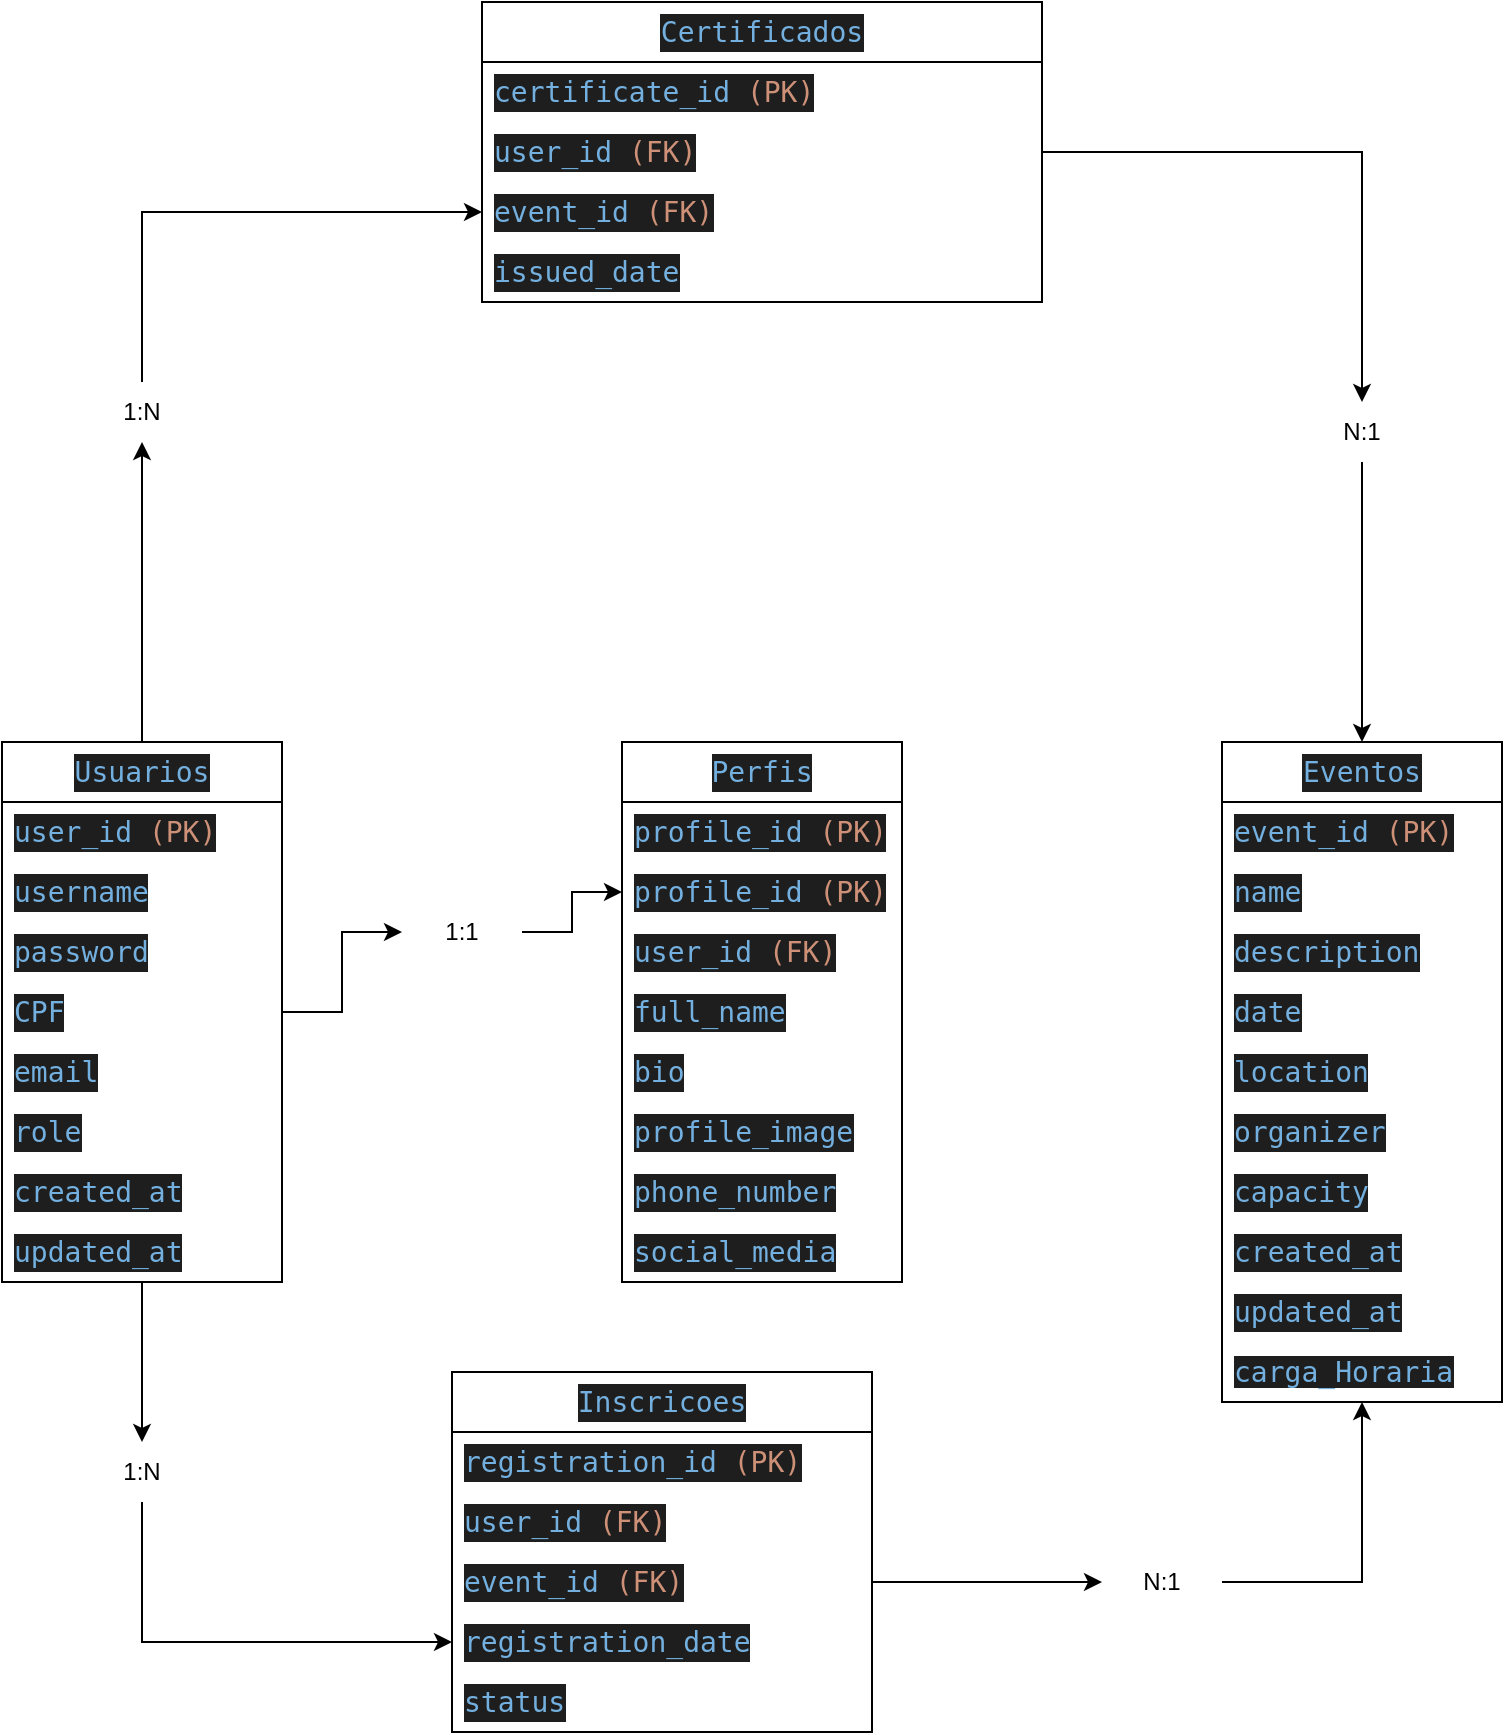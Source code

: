 <mxfile version="26.0.16">
  <diagram name="Página-1" id="Vv1YKM_OITbWBo2jA8QM">
    <mxGraphModel dx="978" dy="1703" grid="1" gridSize="10" guides="1" tooltips="1" connect="1" arrows="1" fold="1" page="1" pageScale="1" pageWidth="827" pageHeight="1169" math="0" shadow="0">
      <root>
        <mxCell id="0" />
        <mxCell id="1" parent="0" />
        <mxCell id="JBIiX5jxsR0tiEcZi-Hy-25" style="edgeStyle=orthogonalEdgeStyle;rounded=0;orthogonalLoop=1;jettySize=auto;html=1;entryX=0;entryY=0.5;entryDx=0;entryDy=0;" edge="1" parent="1" source="JBIiX5jxsR0tiEcZi-Hy-47" target="JBIiX5jxsR0tiEcZi-Hy-19">
          <mxGeometry relative="1" as="geometry" />
        </mxCell>
        <mxCell id="JBIiX5jxsR0tiEcZi-Hy-35" style="edgeStyle=orthogonalEdgeStyle;rounded=0;orthogonalLoop=1;jettySize=auto;html=1;entryX=0;entryY=0.5;entryDx=0;entryDy=0;" edge="1" parent="1" source="JBIiX5jxsR0tiEcZi-Hy-49" target="JBIiX5jxsR0tiEcZi-Hy-33">
          <mxGeometry relative="1" as="geometry" />
        </mxCell>
        <mxCell id="JBIiX5jxsR0tiEcZi-Hy-38" style="edgeStyle=orthogonalEdgeStyle;rounded=0;orthogonalLoop=1;jettySize=auto;html=1;entryX=0;entryY=0.5;entryDx=0;entryDy=0;" edge="1" parent="1" source="JBIiX5jxsR0tiEcZi-Hy-51" target="JBIiX5jxsR0tiEcZi-Hy-36">
          <mxGeometry relative="1" as="geometry" />
        </mxCell>
        <mxCell id="JBIiX5jxsR0tiEcZi-Hy-1" value="&lt;div style=&quot;background-color: rgb(30, 30, 30); font-family: &amp;quot;Droid Sans Mono&amp;quot;, &amp;quot;monospace&amp;quot;, monospace; font-size: 14px; line-height: 19px; white-space: pre; color: rgb(212, 212, 212);&quot;&gt;&lt;span style=&quot;color: rgb(116, 176, 223);&quot;&gt;Usua&lt;/span&gt;&lt;span style=&quot;color: rgb(116, 176, 223);&quot;&gt;rios&lt;/span&gt;&lt;/div&gt;" style="swimlane;fontStyle=0;childLayout=stackLayout;horizontal=1;startSize=30;horizontalStack=0;resizeParent=1;resizeParentMax=0;resizeLast=0;collapsible=1;marginBottom=0;whiteSpace=wrap;html=1;" vertex="1" parent="1">
          <mxGeometry x="40" y="150" width="140" height="270" as="geometry" />
        </mxCell>
        <mxCell id="JBIiX5jxsR0tiEcZi-Hy-2" value="&lt;div style=&quot;color: rgb(212, 212, 212); background-color: rgb(30, 30, 30); font-family: &amp;quot;Droid Sans Mono&amp;quot;, &amp;quot;monospace&amp;quot;, monospace; font-size: 14px; line-height: 19px; white-space: pre;&quot;&gt;&lt;span style=&quot;color: #74b0df;&quot;&gt;user_id&lt;/span&gt; &lt;span style=&quot;color: #ce9178;&quot;&gt;(PK)&lt;/span&gt;&lt;/div&gt;" style="text;strokeColor=none;fillColor=none;align=left;verticalAlign=middle;spacingLeft=4;spacingRight=4;overflow=hidden;points=[[0,0.5],[1,0.5]];portConstraint=eastwest;rotatable=0;whiteSpace=wrap;html=1;" vertex="1" parent="JBIiX5jxsR0tiEcZi-Hy-1">
          <mxGeometry y="30" width="140" height="30" as="geometry" />
        </mxCell>
        <mxCell id="JBIiX5jxsR0tiEcZi-Hy-3" value="&lt;div style=&quot;color: rgb(212, 212, 212); background-color: rgb(30, 30, 30); font-family: &amp;quot;Droid Sans Mono&amp;quot;, &amp;quot;monospace&amp;quot;, monospace; font-size: 14px; line-height: 19px; white-space: pre;&quot;&gt;&lt;span style=&quot;color: #74b0df;&quot;&gt;username&lt;/span&gt;&lt;/div&gt;" style="text;strokeColor=none;fillColor=none;align=left;verticalAlign=middle;spacingLeft=4;spacingRight=4;overflow=hidden;points=[[0,0.5],[1,0.5]];portConstraint=eastwest;rotatable=0;whiteSpace=wrap;html=1;" vertex="1" parent="JBIiX5jxsR0tiEcZi-Hy-1">
          <mxGeometry y="60" width="140" height="30" as="geometry" />
        </mxCell>
        <mxCell id="JBIiX5jxsR0tiEcZi-Hy-4" value="&lt;div style=&quot;color: rgb(212, 212, 212); background-color: rgb(30, 30, 30); font-family: &amp;quot;Droid Sans Mono&amp;quot;, &amp;quot;monospace&amp;quot;, monospace; font-size: 14px; line-height: 19px; white-space: pre;&quot;&gt;&lt;span style=&quot;color: #74b0df;&quot;&gt;password&lt;/span&gt;&lt;/div&gt;" style="text;strokeColor=none;fillColor=none;align=left;verticalAlign=middle;spacingLeft=4;spacingRight=4;overflow=hidden;points=[[0,0.5],[1,0.5]];portConstraint=eastwest;rotatable=0;whiteSpace=wrap;html=1;" vertex="1" parent="JBIiX5jxsR0tiEcZi-Hy-1">
          <mxGeometry y="90" width="140" height="30" as="geometry" />
        </mxCell>
        <mxCell id="JBIiX5jxsR0tiEcZi-Hy-61" value="&lt;div style=&quot;color: rgb(212, 212, 212); background-color: rgb(30, 30, 30); font-family: &amp;quot;Droid Sans Mono&amp;quot;, &amp;quot;monospace&amp;quot;, monospace; font-size: 14px; line-height: 19px; white-space: pre;&quot;&gt;&lt;span style=&quot;color: #74b0df;&quot;&gt;CPF&lt;/span&gt;&lt;/div&gt;" style="text;strokeColor=none;fillColor=none;align=left;verticalAlign=middle;spacingLeft=4;spacingRight=4;overflow=hidden;points=[[0,0.5],[1,0.5]];portConstraint=eastwest;rotatable=0;whiteSpace=wrap;html=1;" vertex="1" parent="JBIiX5jxsR0tiEcZi-Hy-1">
          <mxGeometry y="120" width="140" height="30" as="geometry" />
        </mxCell>
        <mxCell id="JBIiX5jxsR0tiEcZi-Hy-21" value="&lt;div style=&quot;color: rgb(212, 212, 212); background-color: rgb(30, 30, 30); font-family: &amp;quot;Droid Sans Mono&amp;quot;, &amp;quot;monospace&amp;quot;, monospace; font-size: 14px; line-height: 19px; white-space: pre;&quot;&gt;&lt;span style=&quot;color: #74b0df;&quot;&gt;email&lt;/span&gt;&lt;/div&gt;" style="text;strokeColor=none;fillColor=none;align=left;verticalAlign=middle;spacingLeft=4;spacingRight=4;overflow=hidden;points=[[0,0.5],[1,0.5]];portConstraint=eastwest;rotatable=0;whiteSpace=wrap;html=1;" vertex="1" parent="JBIiX5jxsR0tiEcZi-Hy-1">
          <mxGeometry y="150" width="140" height="30" as="geometry" />
        </mxCell>
        <mxCell id="JBIiX5jxsR0tiEcZi-Hy-22" value="&lt;div style=&quot;color: rgb(212, 212, 212); background-color: rgb(30, 30, 30); font-family: &amp;quot;Droid Sans Mono&amp;quot;, &amp;quot;monospace&amp;quot;, monospace; font-size: 14px; line-height: 19px; white-space: pre;&quot;&gt;&lt;span style=&quot;color: #74b0df;&quot;&gt;role&lt;/span&gt;&lt;/div&gt;" style="text;strokeColor=none;fillColor=none;align=left;verticalAlign=middle;spacingLeft=4;spacingRight=4;overflow=hidden;points=[[0,0.5],[1,0.5]];portConstraint=eastwest;rotatable=0;whiteSpace=wrap;html=1;" vertex="1" parent="JBIiX5jxsR0tiEcZi-Hy-1">
          <mxGeometry y="180" width="140" height="30" as="geometry" />
        </mxCell>
        <mxCell id="JBIiX5jxsR0tiEcZi-Hy-23" value="&lt;div style=&quot;color: rgb(212, 212, 212); background-color: rgb(30, 30, 30); font-family: &amp;quot;Droid Sans Mono&amp;quot;, &amp;quot;monospace&amp;quot;, monospace; font-size: 14px; line-height: 19px; white-space: pre;&quot;&gt;&lt;span style=&quot;color: #74b0df;&quot;&gt;created_at&lt;/span&gt;&lt;/div&gt;" style="text;strokeColor=none;fillColor=none;align=left;verticalAlign=middle;spacingLeft=4;spacingRight=4;overflow=hidden;points=[[0,0.5],[1,0.5]];portConstraint=eastwest;rotatable=0;whiteSpace=wrap;html=1;" vertex="1" parent="JBIiX5jxsR0tiEcZi-Hy-1">
          <mxGeometry y="210" width="140" height="30" as="geometry" />
        </mxCell>
        <mxCell id="JBIiX5jxsR0tiEcZi-Hy-24" value="&lt;div style=&quot;color: rgb(212, 212, 212); background-color: rgb(30, 30, 30); font-family: &amp;quot;Droid Sans Mono&amp;quot;, &amp;quot;monospace&amp;quot;, monospace; font-size: 14px; line-height: 19px; white-space: pre;&quot;&gt;&lt;span style=&quot;color: #74b0df;&quot;&gt;updated_at&lt;/span&gt;&lt;/div&gt;" style="text;strokeColor=none;fillColor=none;align=left;verticalAlign=middle;spacingLeft=4;spacingRight=4;overflow=hidden;points=[[0,0.5],[1,0.5]];portConstraint=eastwest;rotatable=0;whiteSpace=wrap;html=1;" vertex="1" parent="JBIiX5jxsR0tiEcZi-Hy-1">
          <mxGeometry y="240" width="140" height="30" as="geometry" />
        </mxCell>
        <mxCell id="JBIiX5jxsR0tiEcZi-Hy-5" value="&lt;div style=&quot;color: #d4d4d4;background-color: #1e1e1e;font-family: &#39;Droid Sans Mono&#39;, &#39;monospace&#39;, monospace;font-weight: normal;font-size: 14px;line-height: 19px;white-space: pre;&quot;&gt;&lt;div&gt;&lt;span style=&quot;color: #74b0df;&quot;&gt;Eventos&lt;/span&gt;&lt;/div&gt;&lt;/div&gt;" style="swimlane;fontStyle=0;childLayout=stackLayout;horizontal=1;startSize=30;horizontalStack=0;resizeParent=1;resizeParentMax=0;resizeLast=0;collapsible=1;marginBottom=0;whiteSpace=wrap;html=1;" vertex="1" parent="1">
          <mxGeometry x="650" y="150" width="140" height="330" as="geometry" />
        </mxCell>
        <mxCell id="JBIiX5jxsR0tiEcZi-Hy-6" value="&lt;div style=&quot;color: rgb(212, 212, 212); background-color: rgb(30, 30, 30); font-family: &amp;quot;Droid Sans Mono&amp;quot;, &amp;quot;monospace&amp;quot;, monospace; font-size: 14px; line-height: 19px; white-space: pre;&quot;&gt;&lt;span style=&quot;color: #74b0df;&quot;&gt;event_id&lt;/span&gt; &lt;span style=&quot;color: #ce9178;&quot;&gt;(PK)&lt;/span&gt;&lt;/div&gt;" style="text;strokeColor=none;fillColor=none;align=left;verticalAlign=middle;spacingLeft=4;spacingRight=4;overflow=hidden;points=[[0,0.5],[1,0.5]];portConstraint=eastwest;rotatable=0;whiteSpace=wrap;html=1;" vertex="1" parent="JBIiX5jxsR0tiEcZi-Hy-5">
          <mxGeometry y="30" width="140" height="30" as="geometry" />
        </mxCell>
        <mxCell id="JBIiX5jxsR0tiEcZi-Hy-8" value="&lt;div style=&quot;color: rgb(212, 212, 212); background-color: rgb(30, 30, 30); font-family: &amp;quot;Droid Sans Mono&amp;quot;, &amp;quot;monospace&amp;quot;, monospace; font-size: 14px; line-height: 19px; white-space: pre;&quot;&gt;&lt;span style=&quot;color: #74b0df;&quot;&gt;name&lt;/span&gt;&lt;/div&gt;" style="text;strokeColor=none;fillColor=none;align=left;verticalAlign=middle;spacingLeft=4;spacingRight=4;overflow=hidden;points=[[0,0.5],[1,0.5]];portConstraint=eastwest;rotatable=0;whiteSpace=wrap;html=1;" vertex="1" parent="JBIiX5jxsR0tiEcZi-Hy-5">
          <mxGeometry y="60" width="140" height="30" as="geometry" />
        </mxCell>
        <mxCell id="JBIiX5jxsR0tiEcZi-Hy-7" value="&lt;div style=&quot;color: rgb(212, 212, 212); background-color: rgb(30, 30, 30); font-family: &amp;quot;Droid Sans Mono&amp;quot;, &amp;quot;monospace&amp;quot;, monospace; font-size: 14px; line-height: 19px; white-space: pre;&quot;&gt;&lt;span style=&quot;color: #74b0df;&quot;&gt;description&lt;/span&gt;&lt;/div&gt;" style="text;strokeColor=none;fillColor=none;align=left;verticalAlign=middle;spacingLeft=4;spacingRight=4;overflow=hidden;points=[[0,0.5],[1,0.5]];portConstraint=eastwest;rotatable=0;whiteSpace=wrap;html=1;" vertex="1" parent="JBIiX5jxsR0tiEcZi-Hy-5">
          <mxGeometry y="90" width="140" height="30" as="geometry" />
        </mxCell>
        <mxCell id="JBIiX5jxsR0tiEcZi-Hy-39" value="&lt;div style=&quot;color: #d4d4d4;background-color: #1e1e1e;font-family: &#39;Droid Sans Mono&#39;, &#39;monospace&#39;, monospace;font-weight: normal;font-size: 14px;line-height: 19px;white-space: pre;&quot;&gt;&lt;div&gt;&lt;span style=&quot;color: #74b0df;&quot;&gt;date&lt;/span&gt;&lt;/div&gt;&lt;/div&gt;" style="text;strokeColor=none;fillColor=none;align=left;verticalAlign=middle;spacingLeft=4;spacingRight=4;overflow=hidden;points=[[0,0.5],[1,0.5]];portConstraint=eastwest;rotatable=0;whiteSpace=wrap;html=1;" vertex="1" parent="JBIiX5jxsR0tiEcZi-Hy-5">
          <mxGeometry y="120" width="140" height="30" as="geometry" />
        </mxCell>
        <mxCell id="JBIiX5jxsR0tiEcZi-Hy-40" value="&lt;div style=&quot;color: #d4d4d4;background-color: #1e1e1e;font-family: &#39;Droid Sans Mono&#39;, &#39;monospace&#39;, monospace;font-weight: normal;font-size: 14px;line-height: 19px;white-space: pre;&quot;&gt;&lt;div&gt;&lt;span style=&quot;color: #74b0df;&quot;&gt;location&lt;/span&gt;&lt;/div&gt;&lt;/div&gt;" style="text;strokeColor=none;fillColor=none;align=left;verticalAlign=middle;spacingLeft=4;spacingRight=4;overflow=hidden;points=[[0,0.5],[1,0.5]];portConstraint=eastwest;rotatable=0;whiteSpace=wrap;html=1;" vertex="1" parent="JBIiX5jxsR0tiEcZi-Hy-5">
          <mxGeometry y="150" width="140" height="30" as="geometry" />
        </mxCell>
        <mxCell id="JBIiX5jxsR0tiEcZi-Hy-41" value="&lt;div style=&quot;color: #d4d4d4;background-color: #1e1e1e;font-family: &#39;Droid Sans Mono&#39;, &#39;monospace&#39;, monospace;font-weight: normal;font-size: 14px;line-height: 19px;white-space: pre;&quot;&gt;&lt;div&gt;&lt;span style=&quot;color: #74b0df;&quot;&gt;organizer&lt;/span&gt;&lt;/div&gt;&lt;/div&gt;" style="text;strokeColor=none;fillColor=none;align=left;verticalAlign=middle;spacingLeft=4;spacingRight=4;overflow=hidden;points=[[0,0.5],[1,0.5]];portConstraint=eastwest;rotatable=0;whiteSpace=wrap;html=1;" vertex="1" parent="JBIiX5jxsR0tiEcZi-Hy-5">
          <mxGeometry y="180" width="140" height="30" as="geometry" />
        </mxCell>
        <mxCell id="JBIiX5jxsR0tiEcZi-Hy-42" value="&lt;div style=&quot;color: #d4d4d4;background-color: #1e1e1e;font-family: &#39;Droid Sans Mono&#39;, &#39;monospace&#39;, monospace;font-weight: normal;font-size: 14px;line-height: 19px;white-space: pre;&quot;&gt;&lt;div&gt;&lt;span style=&quot;color: #74b0df;&quot;&gt;capacity&lt;/span&gt;&lt;/div&gt;&lt;/div&gt;" style="text;strokeColor=none;fillColor=none;align=left;verticalAlign=middle;spacingLeft=4;spacingRight=4;overflow=hidden;points=[[0,0.5],[1,0.5]];portConstraint=eastwest;rotatable=0;whiteSpace=wrap;html=1;" vertex="1" parent="JBIiX5jxsR0tiEcZi-Hy-5">
          <mxGeometry y="210" width="140" height="30" as="geometry" />
        </mxCell>
        <mxCell id="JBIiX5jxsR0tiEcZi-Hy-43" value="&lt;div style=&quot;color: #d4d4d4;background-color: #1e1e1e;font-family: &#39;Droid Sans Mono&#39;, &#39;monospace&#39;, monospace;font-weight: normal;font-size: 14px;line-height: 19px;white-space: pre;&quot;&gt;&lt;div&gt;&lt;span style=&quot;color: #74b0df;&quot;&gt;created_at&lt;/span&gt;&lt;/div&gt;&lt;/div&gt;" style="text;strokeColor=none;fillColor=none;align=left;verticalAlign=middle;spacingLeft=4;spacingRight=4;overflow=hidden;points=[[0,0.5],[1,0.5]];portConstraint=eastwest;rotatable=0;whiteSpace=wrap;html=1;" vertex="1" parent="JBIiX5jxsR0tiEcZi-Hy-5">
          <mxGeometry y="240" width="140" height="30" as="geometry" />
        </mxCell>
        <mxCell id="JBIiX5jxsR0tiEcZi-Hy-44" value="&lt;div style=&quot;color: #d4d4d4;background-color: #1e1e1e;font-family: &#39;Droid Sans Mono&#39;, &#39;monospace&#39;, monospace;font-weight: normal;font-size: 14px;line-height: 19px;white-space: pre;&quot;&gt;&lt;div&gt;&lt;span style=&quot;color: #74b0df;&quot;&gt;updated_at&lt;/span&gt;&lt;/div&gt;&lt;/div&gt;" style="text;strokeColor=none;fillColor=none;align=left;verticalAlign=middle;spacingLeft=4;spacingRight=4;overflow=hidden;points=[[0,0.5],[1,0.5]];portConstraint=eastwest;rotatable=0;whiteSpace=wrap;html=1;" vertex="1" parent="JBIiX5jxsR0tiEcZi-Hy-5">
          <mxGeometry y="270" width="140" height="30" as="geometry" />
        </mxCell>
        <mxCell id="JBIiX5jxsR0tiEcZi-Hy-58" value="&lt;span style=&quot;color: rgb(116, 176, 223); font-family: &amp;quot;Droid Sans Mono&amp;quot;, monospace, monospace; font-size: 14px; font-style: normal; font-variant-ligatures: normal; font-variant-caps: normal; font-weight: 400; letter-spacing: normal; orphans: 2; text-align: left; text-indent: 0px; text-transform: none; widows: 2; word-spacing: 0px; -webkit-text-stroke-width: 0px; white-space: pre; background-color: rgb(30, 30, 30); text-decoration-thickness: initial; text-decoration-style: initial; text-decoration-color: initial; display: inline !important; float: none;&quot;&gt;carga_Horaria&lt;/span&gt;" style="text;strokeColor=none;fillColor=none;align=left;verticalAlign=middle;spacingLeft=4;spacingRight=4;overflow=hidden;points=[[0,0.5],[1,0.5]];portConstraint=eastwest;rotatable=0;whiteSpace=wrap;html=1;" vertex="1" parent="JBIiX5jxsR0tiEcZi-Hy-5">
          <mxGeometry y="300" width="140" height="30" as="geometry" />
        </mxCell>
        <mxCell id="JBIiX5jxsR0tiEcZi-Hy-9" value="&lt;div style=&quot;background-color: rgb(30, 30, 30); font-family: &amp;quot;Droid Sans Mono&amp;quot;, &amp;quot;monospace&amp;quot;, monospace; font-weight: normal; font-size: 14px; line-height: 19px; white-space: pre; color: rgb(212, 212, 212);&quot;&gt;&lt;div style=&quot;line-height: 19px;&quot;&gt;&lt;span style=&quot;color: rgb(116, 176, 223);&quot;&gt;Inscricoes&lt;/span&gt;&lt;/div&gt;&lt;/div&gt;" style="swimlane;fontStyle=0;childLayout=stackLayout;horizontal=1;startSize=30;horizontalStack=0;resizeParent=1;resizeParentMax=0;resizeLast=0;collapsible=1;marginBottom=0;whiteSpace=wrap;html=1;" vertex="1" parent="1">
          <mxGeometry x="265" y="465" width="210" height="180" as="geometry" />
        </mxCell>
        <mxCell id="JBIiX5jxsR0tiEcZi-Hy-10" value="&lt;div style=&quot;color: rgb(212, 212, 212); background-color: rgb(30, 30, 30); font-family: &amp;quot;Droid Sans Mono&amp;quot;, &amp;quot;monospace&amp;quot;, monospace; font-size: 14px; line-height: 19px; white-space: pre;&quot;&gt;&lt;span style=&quot;color: #74b0df;&quot;&gt;registration_id&lt;/span&gt; &lt;span style=&quot;color: #ce9178;&quot;&gt;(PK)&lt;/span&gt;&lt;/div&gt;" style="text;strokeColor=none;fillColor=none;align=left;verticalAlign=middle;spacingLeft=4;spacingRight=4;overflow=hidden;points=[[0,0.5],[1,0.5]];portConstraint=eastwest;rotatable=0;whiteSpace=wrap;html=1;" vertex="1" parent="JBIiX5jxsR0tiEcZi-Hy-9">
          <mxGeometry y="30" width="210" height="30" as="geometry" />
        </mxCell>
        <mxCell id="JBIiX5jxsR0tiEcZi-Hy-11" value="&lt;div style=&quot;color: rgb(212, 212, 212); background-color: rgb(30, 30, 30); font-family: &amp;quot;Droid Sans Mono&amp;quot;, &amp;quot;monospace&amp;quot;, monospace; font-size: 14px; line-height: 19px; white-space: pre;&quot;&gt;&lt;span style=&quot;color: #74b0df;&quot;&gt;user_id&lt;/span&gt; &lt;span style=&quot;color: #ce9178;&quot;&gt;(FK)&lt;/span&gt;&lt;/div&gt;" style="text;strokeColor=none;fillColor=none;align=left;verticalAlign=middle;spacingLeft=4;spacingRight=4;overflow=hidden;points=[[0,0.5],[1,0.5]];portConstraint=eastwest;rotatable=0;whiteSpace=wrap;html=1;" vertex="1" parent="JBIiX5jxsR0tiEcZi-Hy-9">
          <mxGeometry y="60" width="210" height="30" as="geometry" />
        </mxCell>
        <mxCell id="JBIiX5jxsR0tiEcZi-Hy-12" value="&lt;div style=&quot;color: rgb(212, 212, 212); background-color: rgb(30, 30, 30); font-family: &amp;quot;Droid Sans Mono&amp;quot;, &amp;quot;monospace&amp;quot;, monospace; font-size: 14px; line-height: 19px; white-space: pre;&quot;&gt;&lt;span style=&quot;color: #74b0df;&quot;&gt;event_id&lt;/span&gt; &lt;span style=&quot;color: #ce9178;&quot;&gt;(FK)&lt;/span&gt;&lt;/div&gt;" style="text;strokeColor=none;fillColor=none;align=left;verticalAlign=middle;spacingLeft=4;spacingRight=4;overflow=hidden;points=[[0,0.5],[1,0.5]];portConstraint=eastwest;rotatable=0;whiteSpace=wrap;html=1;" vertex="1" parent="JBIiX5jxsR0tiEcZi-Hy-9">
          <mxGeometry y="90" width="210" height="30" as="geometry" />
        </mxCell>
        <mxCell id="JBIiX5jxsR0tiEcZi-Hy-33" value="&lt;div style=&quot;color: rgb(212, 212, 212); background-color: rgb(30, 30, 30); font-family: &amp;quot;Droid Sans Mono&amp;quot;, &amp;quot;monospace&amp;quot;, monospace; font-size: 14px; line-height: 19px; white-space: pre;&quot;&gt;&lt;span style=&quot;color: #74b0df;&quot;&gt;registration_date&lt;/span&gt;&lt;/div&gt;" style="text;strokeColor=none;fillColor=none;align=left;verticalAlign=middle;spacingLeft=4;spacingRight=4;overflow=hidden;points=[[0,0.5],[1,0.5]];portConstraint=eastwest;rotatable=0;whiteSpace=wrap;html=1;" vertex="1" parent="JBIiX5jxsR0tiEcZi-Hy-9">
          <mxGeometry y="120" width="210" height="30" as="geometry" />
        </mxCell>
        <mxCell id="JBIiX5jxsR0tiEcZi-Hy-34" value="&lt;div style=&quot;color: #d4d4d4;background-color: #1e1e1e;font-family: &#39;Droid Sans Mono&#39;, &#39;monospace&#39;, monospace;font-weight: normal;font-size: 14px;line-height: 19px;white-space: pre;&quot;&gt;&lt;div&gt;&lt;span style=&quot;color: #74b0df;&quot;&gt;status&lt;/span&gt;&lt;/div&gt;&lt;/div&gt;" style="text;strokeColor=none;fillColor=none;align=left;verticalAlign=middle;spacingLeft=4;spacingRight=4;overflow=hidden;points=[[0,0.5],[1,0.5]];portConstraint=eastwest;rotatable=0;whiteSpace=wrap;html=1;" vertex="1" parent="JBIiX5jxsR0tiEcZi-Hy-9">
          <mxGeometry y="150" width="210" height="30" as="geometry" />
        </mxCell>
        <mxCell id="JBIiX5jxsR0tiEcZi-Hy-45" style="edgeStyle=orthogonalEdgeStyle;rounded=0;orthogonalLoop=1;jettySize=auto;html=1;entryX=0.5;entryY=0;entryDx=0;entryDy=0;" edge="1" parent="1" source="JBIiX5jxsR0tiEcZi-Hy-56" target="JBIiX5jxsR0tiEcZi-Hy-5">
          <mxGeometry relative="1" as="geometry" />
        </mxCell>
        <mxCell id="JBIiX5jxsR0tiEcZi-Hy-13" value="&lt;div style=&quot;color: rgb(212, 212, 212); background-color: rgb(30, 30, 30); font-family: &amp;quot;Droid Sans Mono&amp;quot;, &amp;quot;monospace&amp;quot;, monospace; font-size: 14px; line-height: 19px; white-space: pre;&quot;&gt;&lt;span style=&quot;color: #74b0df;&quot;&gt;Certificados&lt;/span&gt;&lt;/div&gt;" style="swimlane;fontStyle=0;childLayout=stackLayout;horizontal=1;startSize=30;horizontalStack=0;resizeParent=1;resizeParentMax=0;resizeLast=0;collapsible=1;marginBottom=0;whiteSpace=wrap;html=1;" vertex="1" parent="1">
          <mxGeometry x="280" y="-220" width="280" height="150" as="geometry" />
        </mxCell>
        <mxCell id="JBIiX5jxsR0tiEcZi-Hy-14" value="&lt;div style=&quot;color: rgb(212, 212, 212); background-color: rgb(30, 30, 30); font-family: &amp;quot;Droid Sans Mono&amp;quot;, &amp;quot;monospace&amp;quot;, monospace; font-size: 14px; line-height: 19px; white-space: pre;&quot;&gt;&lt;span style=&quot;color: #74b0df;&quot;&gt;certificate_id&lt;/span&gt; &lt;span style=&quot;color: #ce9178;&quot;&gt;(PK)&lt;/span&gt;&lt;/div&gt;" style="text;strokeColor=none;fillColor=none;align=left;verticalAlign=middle;spacingLeft=4;spacingRight=4;overflow=hidden;points=[[0,0.5],[1,0.5]];portConstraint=eastwest;rotatable=0;whiteSpace=wrap;html=1;" vertex="1" parent="JBIiX5jxsR0tiEcZi-Hy-13">
          <mxGeometry y="30" width="280" height="30" as="geometry" />
        </mxCell>
        <mxCell id="JBIiX5jxsR0tiEcZi-Hy-15" value="&lt;div style=&quot;color: rgb(212, 212, 212); background-color: rgb(30, 30, 30); font-family: &amp;quot;Droid Sans Mono&amp;quot;, &amp;quot;monospace&amp;quot;, monospace; font-size: 14px; line-height: 19px; white-space: pre;&quot;&gt;&lt;span style=&quot;color: #74b0df;&quot;&gt;user_id&lt;/span&gt; &lt;span style=&quot;color: #ce9178;&quot;&gt;(FK)&lt;/span&gt;&lt;/div&gt;" style="text;strokeColor=none;fillColor=none;align=left;verticalAlign=middle;spacingLeft=4;spacingRight=4;overflow=hidden;points=[[0,0.5],[1,0.5]];portConstraint=eastwest;rotatable=0;whiteSpace=wrap;html=1;" vertex="1" parent="JBIiX5jxsR0tiEcZi-Hy-13">
          <mxGeometry y="60" width="280" height="30" as="geometry" />
        </mxCell>
        <mxCell id="JBIiX5jxsR0tiEcZi-Hy-36" value="&lt;div style=&quot;color: rgb(212, 212, 212); background-color: rgb(30, 30, 30); font-family: &amp;quot;Droid Sans Mono&amp;quot;, &amp;quot;monospace&amp;quot;, monospace; font-size: 14px; line-height: 19px; white-space: pre;&quot;&gt;&lt;span style=&quot;color: #74b0df;&quot;&gt;event_id&lt;/span&gt; &lt;span style=&quot;color: #ce9178;&quot;&gt;(FK)&lt;/span&gt;&lt;/div&gt;" style="text;strokeColor=none;fillColor=none;align=left;verticalAlign=middle;spacingLeft=4;spacingRight=4;overflow=hidden;points=[[0,0.5],[1,0.5]];portConstraint=eastwest;rotatable=0;whiteSpace=wrap;html=1;" vertex="1" parent="JBIiX5jxsR0tiEcZi-Hy-13">
          <mxGeometry y="90" width="280" height="30" as="geometry" />
        </mxCell>
        <mxCell id="JBIiX5jxsR0tiEcZi-Hy-37" value="&lt;div style=&quot;color: rgb(212, 212, 212); background-color: rgb(30, 30, 30); font-family: &amp;quot;Droid Sans Mono&amp;quot;, &amp;quot;monospace&amp;quot;, monospace; font-size: 14px; line-height: 19px; white-space: pre;&quot;&gt;&lt;span style=&quot;color: #74b0df;&quot;&gt;issued_date&lt;/span&gt;&lt;/div&gt;" style="text;strokeColor=none;fillColor=none;align=left;verticalAlign=middle;spacingLeft=4;spacingRight=4;overflow=hidden;points=[[0,0.5],[1,0.5]];portConstraint=eastwest;rotatable=0;whiteSpace=wrap;html=1;" vertex="1" parent="JBIiX5jxsR0tiEcZi-Hy-13">
          <mxGeometry y="120" width="280" height="30" as="geometry" />
        </mxCell>
        <mxCell id="JBIiX5jxsR0tiEcZi-Hy-17" value="&lt;div style=&quot;color: rgb(212, 212, 212); background-color: rgb(30, 30, 30); font-family: &amp;quot;Droid Sans Mono&amp;quot;, &amp;quot;monospace&amp;quot;, monospace; font-size: 14px; line-height: 19px; white-space: pre;&quot;&gt;&lt;span style=&quot;color: #74b0df;&quot;&gt;Perfis&lt;/span&gt;&lt;/div&gt;" style="swimlane;fontStyle=0;childLayout=stackLayout;horizontal=1;startSize=30;horizontalStack=0;resizeParent=1;resizeParentMax=0;resizeLast=0;collapsible=1;marginBottom=0;whiteSpace=wrap;html=1;" vertex="1" parent="1">
          <mxGeometry x="350" y="150" width="140" height="270" as="geometry" />
        </mxCell>
        <mxCell id="JBIiX5jxsR0tiEcZi-Hy-18" value="&lt;div style=&quot;color: rgb(212, 212, 212); background-color: rgb(30, 30, 30); font-family: &amp;quot;Droid Sans Mono&amp;quot;, &amp;quot;monospace&amp;quot;, monospace; font-size: 14px; line-height: 19px; white-space: pre;&quot;&gt;&lt;span style=&quot;color: #74b0df;&quot;&gt;profile_id&lt;/span&gt; &lt;span style=&quot;color: #ce9178;&quot;&gt;(PK)&lt;/span&gt;&lt;/div&gt;" style="text;strokeColor=none;fillColor=none;align=left;verticalAlign=middle;spacingLeft=4;spacingRight=4;overflow=hidden;points=[[0,0.5],[1,0.5]];portConstraint=eastwest;rotatable=0;whiteSpace=wrap;html=1;" vertex="1" parent="JBIiX5jxsR0tiEcZi-Hy-17">
          <mxGeometry y="30" width="140" height="30" as="geometry" />
        </mxCell>
        <mxCell id="JBIiX5jxsR0tiEcZi-Hy-19" value="&lt;div style=&quot;color: rgb(212, 212, 212); background-color: rgb(30, 30, 30); font-family: &amp;quot;Droid Sans Mono&amp;quot;, &amp;quot;monospace&amp;quot;, monospace; font-size: 14px; line-height: 19px; white-space: pre;&quot;&gt;&lt;span style=&quot;color: #74b0df;&quot;&gt;profile_id&lt;/span&gt; &lt;span style=&quot;color: #ce9178;&quot;&gt;(PK)&lt;/span&gt;&lt;/div&gt;" style="text;strokeColor=none;fillColor=none;align=left;verticalAlign=middle;spacingLeft=4;spacingRight=4;overflow=hidden;points=[[0,0.5],[1,0.5]];portConstraint=eastwest;rotatable=0;whiteSpace=wrap;html=1;" vertex="1" parent="JBIiX5jxsR0tiEcZi-Hy-17">
          <mxGeometry y="60" width="140" height="30" as="geometry" />
        </mxCell>
        <mxCell id="JBIiX5jxsR0tiEcZi-Hy-20" value="&lt;div style=&quot;color: rgb(212, 212, 212); background-color: rgb(30, 30, 30); font-family: &amp;quot;Droid Sans Mono&amp;quot;, &amp;quot;monospace&amp;quot;, monospace; font-size: 14px; line-height: 19px; white-space: pre;&quot;&gt;&lt;span style=&quot;color: #74b0df;&quot;&gt;user_id&lt;/span&gt; &lt;span style=&quot;color: #ce9178;&quot;&gt;(FK)&lt;/span&gt;&lt;/div&gt;" style="text;strokeColor=none;fillColor=none;align=left;verticalAlign=middle;spacingLeft=4;spacingRight=4;overflow=hidden;points=[[0,0.5],[1,0.5]];portConstraint=eastwest;rotatable=0;whiteSpace=wrap;html=1;" vertex="1" parent="JBIiX5jxsR0tiEcZi-Hy-17">
          <mxGeometry y="90" width="140" height="30" as="geometry" />
        </mxCell>
        <mxCell id="JBIiX5jxsR0tiEcZi-Hy-28" value="&lt;div style=&quot;color: rgb(212, 212, 212); background-color: rgb(30, 30, 30); font-family: &amp;quot;Droid Sans Mono&amp;quot;, &amp;quot;monospace&amp;quot;, monospace; font-size: 14px; line-height: 19px; white-space: pre;&quot;&gt;&lt;span style=&quot;color: #74b0df;&quot;&gt;full_name&lt;/span&gt;&lt;/div&gt;" style="text;strokeColor=none;fillColor=none;align=left;verticalAlign=middle;spacingLeft=4;spacingRight=4;overflow=hidden;points=[[0,0.5],[1,0.5]];portConstraint=eastwest;rotatable=0;whiteSpace=wrap;html=1;" vertex="1" parent="JBIiX5jxsR0tiEcZi-Hy-17">
          <mxGeometry y="120" width="140" height="30" as="geometry" />
        </mxCell>
        <mxCell id="JBIiX5jxsR0tiEcZi-Hy-29" value="&lt;div style=&quot;color: rgb(212, 212, 212); background-color: rgb(30, 30, 30); font-family: &amp;quot;Droid Sans Mono&amp;quot;, &amp;quot;monospace&amp;quot;, monospace; font-size: 14px; line-height: 19px; white-space: pre;&quot;&gt;&lt;span style=&quot;color: #74b0df;&quot;&gt;bio&lt;/span&gt;&lt;/div&gt;" style="text;strokeColor=none;fillColor=none;align=left;verticalAlign=middle;spacingLeft=4;spacingRight=4;overflow=hidden;points=[[0,0.5],[1,0.5]];portConstraint=eastwest;rotatable=0;whiteSpace=wrap;html=1;" vertex="1" parent="JBIiX5jxsR0tiEcZi-Hy-17">
          <mxGeometry y="150" width="140" height="30" as="geometry" />
        </mxCell>
        <mxCell id="JBIiX5jxsR0tiEcZi-Hy-30" value="&lt;div style=&quot;color: #d4d4d4;background-color: #1e1e1e;font-family: &#39;Droid Sans Mono&#39;, &#39;monospace&#39;, monospace;font-weight: normal;font-size: 14px;line-height: 19px;white-space: pre;&quot;&gt;&lt;div&gt;&lt;span style=&quot;color: #74b0df;&quot;&gt;profile_image&lt;/span&gt;&lt;/div&gt;&lt;/div&gt;" style="text;strokeColor=none;fillColor=none;align=left;verticalAlign=middle;spacingLeft=4;spacingRight=4;overflow=hidden;points=[[0,0.5],[1,0.5]];portConstraint=eastwest;rotatable=0;whiteSpace=wrap;html=1;" vertex="1" parent="JBIiX5jxsR0tiEcZi-Hy-17">
          <mxGeometry y="180" width="140" height="30" as="geometry" />
        </mxCell>
        <mxCell id="JBIiX5jxsR0tiEcZi-Hy-31" value="&lt;div style=&quot;color: #d4d4d4;background-color: #1e1e1e;font-family: &#39;Droid Sans Mono&#39;, &#39;monospace&#39;, monospace;font-weight: normal;font-size: 14px;line-height: 19px;white-space: pre;&quot;&gt;&lt;div&gt;&lt;span style=&quot;color: #74b0df;&quot;&gt;phone_number&lt;/span&gt;&lt;/div&gt;&lt;/div&gt;" style="text;strokeColor=none;fillColor=none;align=left;verticalAlign=middle;spacingLeft=4;spacingRight=4;overflow=hidden;points=[[0,0.5],[1,0.5]];portConstraint=eastwest;rotatable=0;whiteSpace=wrap;html=1;" vertex="1" parent="JBIiX5jxsR0tiEcZi-Hy-17">
          <mxGeometry y="210" width="140" height="30" as="geometry" />
        </mxCell>
        <mxCell id="JBIiX5jxsR0tiEcZi-Hy-32" value="&lt;div style=&quot;color: #d4d4d4;background-color: #1e1e1e;font-family: &#39;Droid Sans Mono&#39;, &#39;monospace&#39;, monospace;font-weight: normal;font-size: 14px;line-height: 19px;white-space: pre;&quot;&gt;&lt;div&gt;&lt;span style=&quot;color: #74b0df;&quot;&gt;social_media&lt;/span&gt;&lt;/div&gt;&lt;/div&gt;" style="text;strokeColor=none;fillColor=none;align=left;verticalAlign=middle;spacingLeft=4;spacingRight=4;overflow=hidden;points=[[0,0.5],[1,0.5]];portConstraint=eastwest;rotatable=0;whiteSpace=wrap;html=1;" vertex="1" parent="JBIiX5jxsR0tiEcZi-Hy-17">
          <mxGeometry y="240" width="140" height="30" as="geometry" />
        </mxCell>
        <mxCell id="JBIiX5jxsR0tiEcZi-Hy-46" style="edgeStyle=orthogonalEdgeStyle;rounded=0;orthogonalLoop=1;jettySize=auto;html=1;exitX=1;exitY=0.5;exitDx=0;exitDy=0;" edge="1" parent="1" source="JBIiX5jxsR0tiEcZi-Hy-53">
          <mxGeometry relative="1" as="geometry">
            <mxPoint x="720" y="480" as="targetPoint" />
            <Array as="points">
              <mxPoint x="720" y="570" />
            </Array>
          </mxGeometry>
        </mxCell>
        <mxCell id="JBIiX5jxsR0tiEcZi-Hy-48" value="" style="edgeStyle=orthogonalEdgeStyle;rounded=0;orthogonalLoop=1;jettySize=auto;html=1;entryX=0;entryY=0.5;entryDx=0;entryDy=0;" edge="1" parent="1" source="JBIiX5jxsR0tiEcZi-Hy-1" target="JBIiX5jxsR0tiEcZi-Hy-47">
          <mxGeometry relative="1" as="geometry">
            <mxPoint x="180" y="270" as="sourcePoint" />
            <mxPoint x="300" y="225" as="targetPoint" />
          </mxGeometry>
        </mxCell>
        <mxCell id="JBIiX5jxsR0tiEcZi-Hy-47" value="1:1" style="text;html=1;align=center;verticalAlign=middle;whiteSpace=wrap;rounded=0;" vertex="1" parent="1">
          <mxGeometry x="240" y="230" width="60" height="30" as="geometry" />
        </mxCell>
        <mxCell id="JBIiX5jxsR0tiEcZi-Hy-50" value="" style="edgeStyle=orthogonalEdgeStyle;rounded=0;orthogonalLoop=1;jettySize=auto;html=1;entryX=0.5;entryY=0;entryDx=0;entryDy=0;" edge="1" parent="1" source="JBIiX5jxsR0tiEcZi-Hy-1" target="JBIiX5jxsR0tiEcZi-Hy-49">
          <mxGeometry relative="1" as="geometry">
            <mxPoint x="110" y="390" as="sourcePoint" />
            <mxPoint x="265" y="600" as="targetPoint" />
          </mxGeometry>
        </mxCell>
        <mxCell id="JBIiX5jxsR0tiEcZi-Hy-49" value="1:N" style="text;html=1;align=center;verticalAlign=middle;whiteSpace=wrap;rounded=0;" vertex="1" parent="1">
          <mxGeometry x="80" y="500" width="60" height="30" as="geometry" />
        </mxCell>
        <mxCell id="JBIiX5jxsR0tiEcZi-Hy-52" value="" style="edgeStyle=orthogonalEdgeStyle;rounded=0;orthogonalLoop=1;jettySize=auto;html=1;entryX=0.5;entryY=1;entryDx=0;entryDy=0;" edge="1" parent="1" source="JBIiX5jxsR0tiEcZi-Hy-1" target="JBIiX5jxsR0tiEcZi-Hy-51">
          <mxGeometry relative="1" as="geometry">
            <mxPoint x="110" y="150" as="sourcePoint" />
            <mxPoint x="230" y="35" as="targetPoint" />
          </mxGeometry>
        </mxCell>
        <mxCell id="JBIiX5jxsR0tiEcZi-Hy-51" value="1:N" style="text;html=1;align=center;verticalAlign=middle;whiteSpace=wrap;rounded=0;" vertex="1" parent="1">
          <mxGeometry x="80" y="-30" width="60" height="30" as="geometry" />
        </mxCell>
        <mxCell id="JBIiX5jxsR0tiEcZi-Hy-54" value="" style="edgeStyle=orthogonalEdgeStyle;rounded=0;orthogonalLoop=1;jettySize=auto;html=1;entryX=0;entryY=0.5;entryDx=0;entryDy=0;exitX=1;exitY=0.5;exitDx=0;exitDy=0;" edge="1" parent="1" source="JBIiX5jxsR0tiEcZi-Hy-12" target="JBIiX5jxsR0tiEcZi-Hy-53">
          <mxGeometry relative="1" as="geometry">
            <mxPoint x="475" y="570" as="sourcePoint" />
            <mxPoint x="720" y="454" as="targetPoint" />
            <Array as="points" />
          </mxGeometry>
        </mxCell>
        <mxCell id="JBIiX5jxsR0tiEcZi-Hy-53" value="N:1" style="text;html=1;align=center;verticalAlign=middle;whiteSpace=wrap;rounded=0;" vertex="1" parent="1">
          <mxGeometry x="590" y="555" width="60" height="30" as="geometry" />
        </mxCell>
        <mxCell id="JBIiX5jxsR0tiEcZi-Hy-57" value="" style="edgeStyle=orthogonalEdgeStyle;rounded=0;orthogonalLoop=1;jettySize=auto;html=1;entryX=0.5;entryY=0;entryDx=0;entryDy=0;" edge="1" parent="1" source="JBIiX5jxsR0tiEcZi-Hy-13" target="JBIiX5jxsR0tiEcZi-Hy-56">
          <mxGeometry relative="1" as="geometry">
            <mxPoint x="560" y="-130" as="sourcePoint" />
            <mxPoint x="720" y="150" as="targetPoint" />
          </mxGeometry>
        </mxCell>
        <mxCell id="JBIiX5jxsR0tiEcZi-Hy-56" value="N:1" style="text;html=1;align=center;verticalAlign=middle;whiteSpace=wrap;rounded=0;" vertex="1" parent="1">
          <mxGeometry x="690" y="-20" width="60" height="30" as="geometry" />
        </mxCell>
      </root>
    </mxGraphModel>
  </diagram>
</mxfile>
